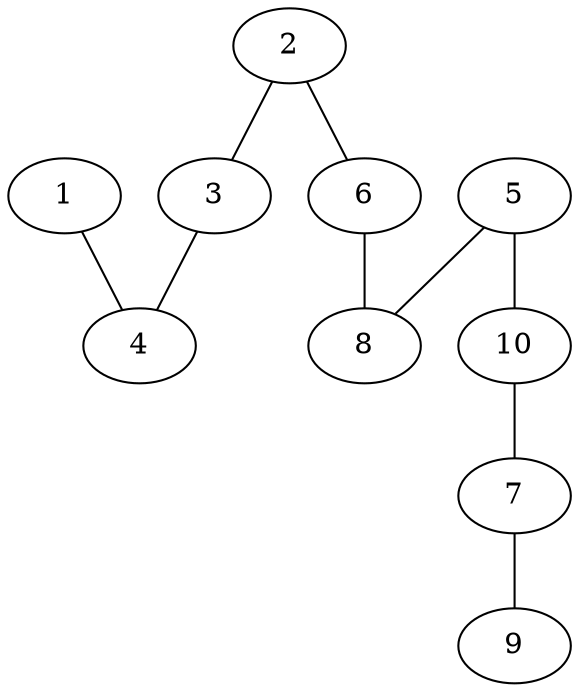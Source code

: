 graph{
1;
4;
3;
2;
6;
8;
5;
10;
7;
9;
1 -- 4 ;
3 -- 4 ;
2 -- 3 ;
2 -- 6 ;
6 -- 8 ;
5 -- 8 ;
5 -- 10 ;
10 -- 7 ;
7 -- 9 ;
}